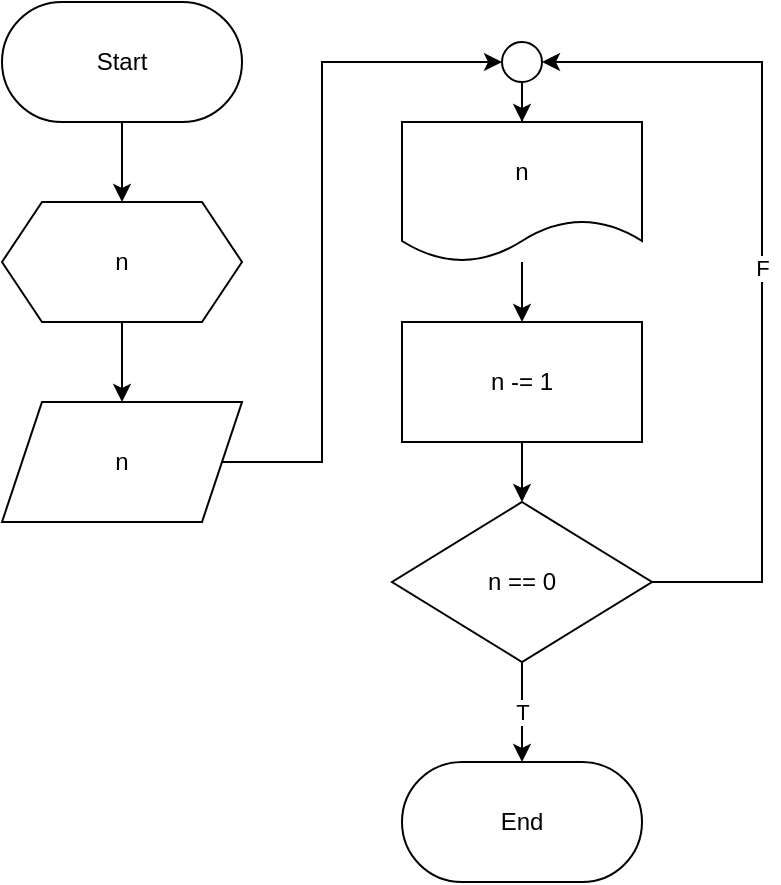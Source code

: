 <mxfile version="24.5.2" type="github">
  <diagram name="페이지-1" id="6K8wG0IrYezgLxQWWY9a">
    <mxGraphModel dx="954" dy="675" grid="1" gridSize="10" guides="1" tooltips="1" connect="1" arrows="1" fold="1" page="1" pageScale="1" pageWidth="827" pageHeight="1169" math="0" shadow="0">
      <root>
        <mxCell id="0" />
        <mxCell id="1" parent="0" />
        <mxCell id="5-vfyIWQsZSFRKQ7YCwL-6" style="edgeStyle=orthogonalEdgeStyle;rounded=0;orthogonalLoop=1;jettySize=auto;html=1;" edge="1" parent="1" source="5-vfyIWQsZSFRKQ7YCwL-1" target="5-vfyIWQsZSFRKQ7YCwL-3">
          <mxGeometry relative="1" as="geometry" />
        </mxCell>
        <mxCell id="5-vfyIWQsZSFRKQ7YCwL-1" value="Start" style="rounded=1;whiteSpace=wrap;html=1;arcSize=50;" vertex="1" parent="1">
          <mxGeometry x="60" y="80" width="120" height="60" as="geometry" />
        </mxCell>
        <mxCell id="5-vfyIWQsZSFRKQ7YCwL-2" value="End" style="rounded=1;whiteSpace=wrap;html=1;arcSize=50;" vertex="1" parent="1">
          <mxGeometry x="260" y="460" width="120" height="60" as="geometry" />
        </mxCell>
        <mxCell id="5-vfyIWQsZSFRKQ7YCwL-7" style="edgeStyle=orthogonalEdgeStyle;rounded=0;orthogonalLoop=1;jettySize=auto;html=1;" edge="1" parent="1" source="5-vfyIWQsZSFRKQ7YCwL-3" target="5-vfyIWQsZSFRKQ7YCwL-4">
          <mxGeometry relative="1" as="geometry" />
        </mxCell>
        <mxCell id="5-vfyIWQsZSFRKQ7YCwL-3" value="n" style="shape=hexagon;perimeter=hexagonPerimeter2;whiteSpace=wrap;html=1;fixedSize=1;" vertex="1" parent="1">
          <mxGeometry x="60" y="180" width="120" height="60" as="geometry" />
        </mxCell>
        <mxCell id="5-vfyIWQsZSFRKQ7YCwL-8" style="edgeStyle=orthogonalEdgeStyle;rounded=0;orthogonalLoop=1;jettySize=auto;html=1;entryX=0;entryY=0.5;entryDx=0;entryDy=0;" edge="1" parent="1" source="5-vfyIWQsZSFRKQ7YCwL-4" target="5-vfyIWQsZSFRKQ7YCwL-5">
          <mxGeometry relative="1" as="geometry">
            <Array as="points">
              <mxPoint x="220" y="310" />
              <mxPoint x="220" y="110" />
            </Array>
          </mxGeometry>
        </mxCell>
        <mxCell id="5-vfyIWQsZSFRKQ7YCwL-4" value="n" style="shape=parallelogram;perimeter=parallelogramPerimeter;whiteSpace=wrap;html=1;fixedSize=1;" vertex="1" parent="1">
          <mxGeometry x="60" y="280" width="120" height="60" as="geometry" />
        </mxCell>
        <mxCell id="5-vfyIWQsZSFRKQ7YCwL-13" style="edgeStyle=orthogonalEdgeStyle;rounded=0;orthogonalLoop=1;jettySize=auto;html=1;" edge="1" parent="1" source="5-vfyIWQsZSFRKQ7YCwL-5" target="5-vfyIWQsZSFRKQ7YCwL-9">
          <mxGeometry relative="1" as="geometry" />
        </mxCell>
        <mxCell id="5-vfyIWQsZSFRKQ7YCwL-5" value="" style="ellipse;whiteSpace=wrap;html=1;aspect=fixed;" vertex="1" parent="1">
          <mxGeometry x="310" y="100" width="20" height="20" as="geometry" />
        </mxCell>
        <mxCell id="5-vfyIWQsZSFRKQ7YCwL-14" style="edgeStyle=orthogonalEdgeStyle;rounded=0;orthogonalLoop=1;jettySize=auto;html=1;" edge="1" parent="1" source="5-vfyIWQsZSFRKQ7YCwL-9" target="5-vfyIWQsZSFRKQ7YCwL-11">
          <mxGeometry relative="1" as="geometry" />
        </mxCell>
        <mxCell id="5-vfyIWQsZSFRKQ7YCwL-9" value="n" style="shape=document;whiteSpace=wrap;html=1;boundedLbl=1;" vertex="1" parent="1">
          <mxGeometry x="260" y="140" width="120" height="70" as="geometry" />
        </mxCell>
        <mxCell id="5-vfyIWQsZSFRKQ7YCwL-15" style="edgeStyle=orthogonalEdgeStyle;rounded=0;orthogonalLoop=1;jettySize=auto;html=1;" edge="1" parent="1" source="5-vfyIWQsZSFRKQ7YCwL-11" target="5-vfyIWQsZSFRKQ7YCwL-12">
          <mxGeometry relative="1" as="geometry" />
        </mxCell>
        <mxCell id="5-vfyIWQsZSFRKQ7YCwL-11" value="n -= 1" style="rounded=0;whiteSpace=wrap;html=1;" vertex="1" parent="1">
          <mxGeometry x="260" y="240" width="120" height="60" as="geometry" />
        </mxCell>
        <mxCell id="5-vfyIWQsZSFRKQ7YCwL-16" value="T" style="edgeStyle=orthogonalEdgeStyle;rounded=0;orthogonalLoop=1;jettySize=auto;html=1;" edge="1" parent="1" source="5-vfyIWQsZSFRKQ7YCwL-12" target="5-vfyIWQsZSFRKQ7YCwL-2">
          <mxGeometry relative="1" as="geometry" />
        </mxCell>
        <mxCell id="5-vfyIWQsZSFRKQ7YCwL-17" value="F" style="edgeStyle=orthogonalEdgeStyle;rounded=0;orthogonalLoop=1;jettySize=auto;html=1;entryX=1;entryY=0.5;entryDx=0;entryDy=0;" edge="1" parent="1" source="5-vfyIWQsZSFRKQ7YCwL-12" target="5-vfyIWQsZSFRKQ7YCwL-5">
          <mxGeometry relative="1" as="geometry">
            <Array as="points">
              <mxPoint x="440" y="370" />
              <mxPoint x="440" y="110" />
            </Array>
          </mxGeometry>
        </mxCell>
        <mxCell id="5-vfyIWQsZSFRKQ7YCwL-12" value="n == 0" style="rhombus;whiteSpace=wrap;html=1;" vertex="1" parent="1">
          <mxGeometry x="255" y="330" width="130" height="80" as="geometry" />
        </mxCell>
      </root>
    </mxGraphModel>
  </diagram>
</mxfile>

